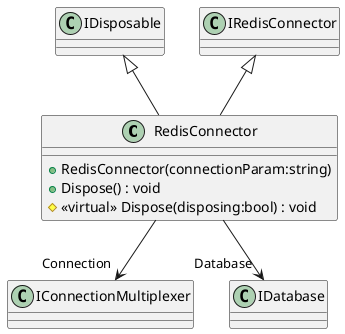 @startuml
class RedisConnector {
    + RedisConnector(connectionParam:string)
    + Dispose() : void
    # <<virtual>> Dispose(disposing:bool) : void
}
IDisposable <|-- RedisConnector
IRedisConnector <|-- RedisConnector
RedisConnector --> "Connection" IConnectionMultiplexer
RedisConnector --> "Database" IDatabase
@enduml
